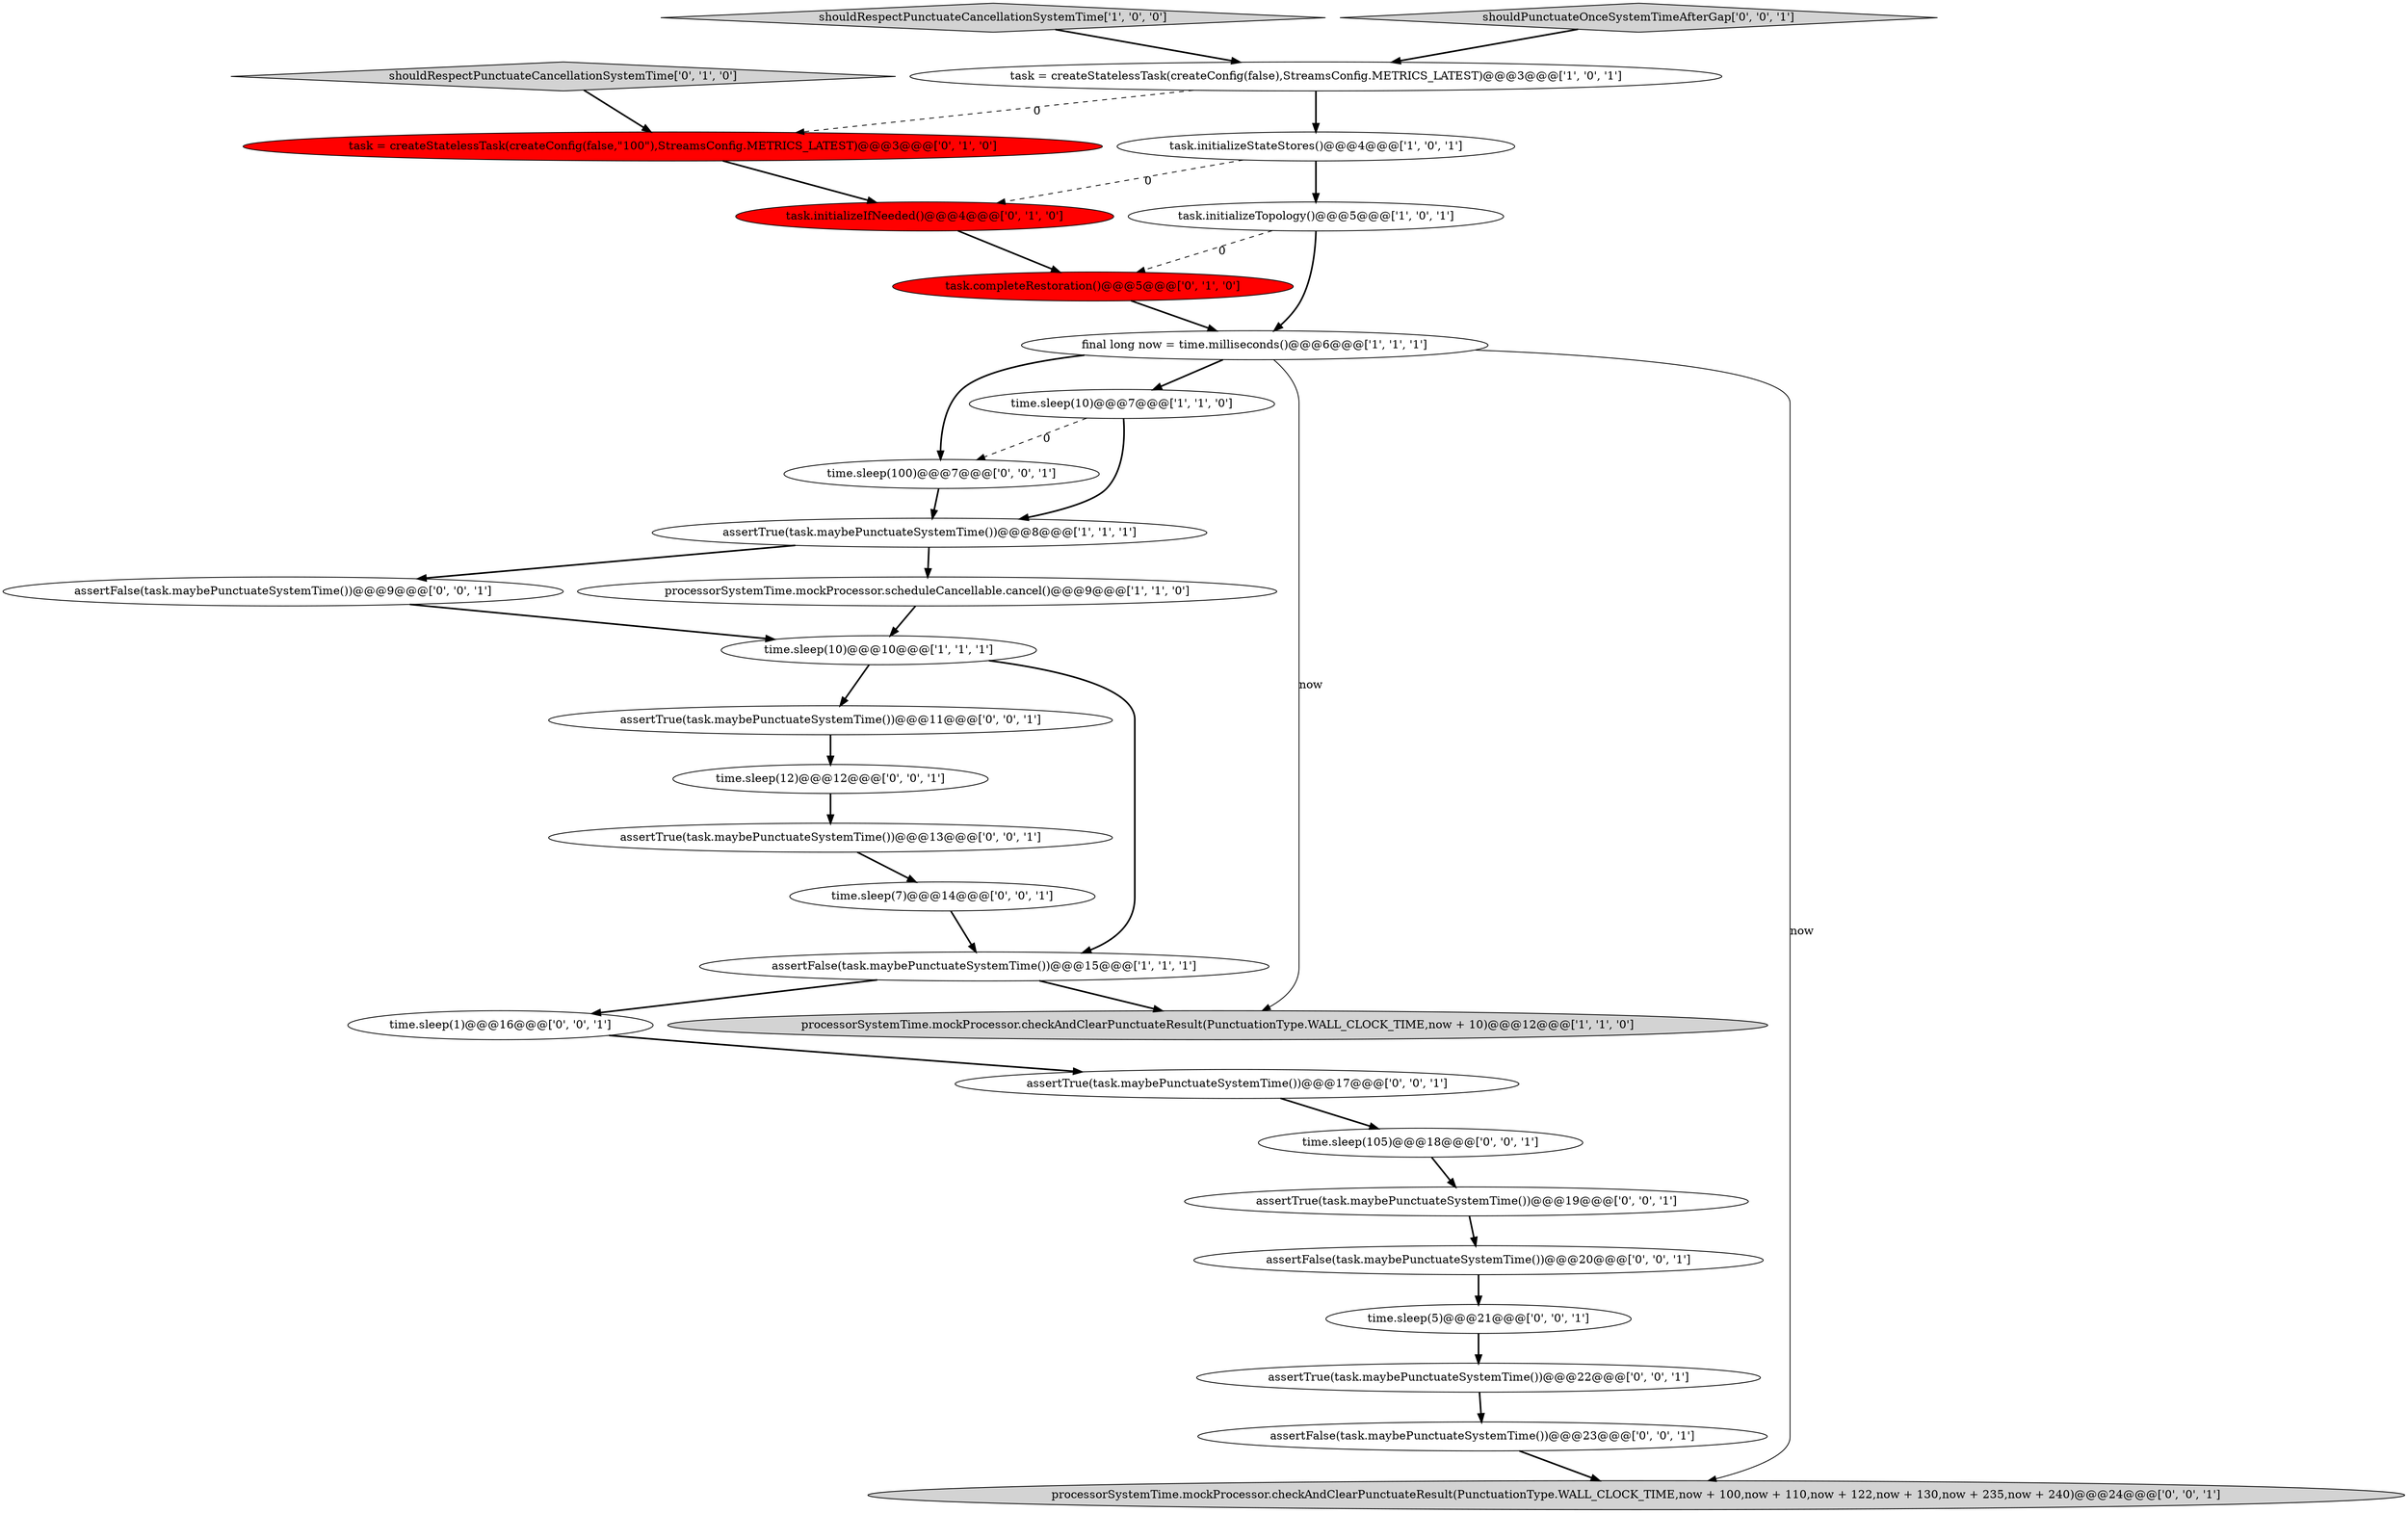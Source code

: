 digraph {
22 [style = filled, label = "assertFalse(task.maybePunctuateSystemTime())@@@20@@@['0', '0', '1']", fillcolor = white, shape = ellipse image = "AAA0AAABBB3BBB"];
24 [style = filled, label = "time.sleep(100)@@@7@@@['0', '0', '1']", fillcolor = white, shape = ellipse image = "AAA0AAABBB3BBB"];
18 [style = filled, label = "time.sleep(105)@@@18@@@['0', '0', '1']", fillcolor = white, shape = ellipse image = "AAA0AAABBB3BBB"];
26 [style = filled, label = "assertTrue(task.maybePunctuateSystemTime())@@@19@@@['0', '0', '1']", fillcolor = white, shape = ellipse image = "AAA0AAABBB3BBB"];
7 [style = filled, label = "shouldRespectPunctuateCancellationSystemTime['1', '0', '0']", fillcolor = lightgray, shape = diamond image = "AAA0AAABBB1BBB"];
0 [style = filled, label = "time.sleep(10)@@@7@@@['1', '1', '0']", fillcolor = white, shape = ellipse image = "AAA0AAABBB1BBB"];
17 [style = filled, label = "assertTrue(task.maybePunctuateSystemTime())@@@17@@@['0', '0', '1']", fillcolor = white, shape = ellipse image = "AAA0AAABBB3BBB"];
5 [style = filled, label = "assertTrue(task.maybePunctuateSystemTime())@@@8@@@['1', '1', '1']", fillcolor = white, shape = ellipse image = "AAA0AAABBB1BBB"];
2 [style = filled, label = "processorSystemTime.mockProcessor.checkAndClearPunctuateResult(PunctuationType.WALL_CLOCK_TIME,now + 10)@@@12@@@['1', '1', '0']", fillcolor = lightgray, shape = ellipse image = "AAA0AAABBB1BBB"];
1 [style = filled, label = "task.initializeStateStores()@@@4@@@['1', '0', '1']", fillcolor = white, shape = ellipse image = "AAA0AAABBB1BBB"];
21 [style = filled, label = "assertFalse(task.maybePunctuateSystemTime())@@@9@@@['0', '0', '1']", fillcolor = white, shape = ellipse image = "AAA0AAABBB3BBB"];
30 [style = filled, label = "assertFalse(task.maybePunctuateSystemTime())@@@23@@@['0', '0', '1']", fillcolor = white, shape = ellipse image = "AAA0AAABBB3BBB"];
28 [style = filled, label = "assertTrue(task.maybePunctuateSystemTime())@@@22@@@['0', '0', '1']", fillcolor = white, shape = ellipse image = "AAA0AAABBB3BBB"];
25 [style = filled, label = "assertTrue(task.maybePunctuateSystemTime())@@@11@@@['0', '0', '1']", fillcolor = white, shape = ellipse image = "AAA0AAABBB3BBB"];
29 [style = filled, label = "shouldPunctuateOnceSystemTimeAfterGap['0', '0', '1']", fillcolor = lightgray, shape = diamond image = "AAA0AAABBB3BBB"];
8 [style = filled, label = "task = createStatelessTask(createConfig(false),StreamsConfig.METRICS_LATEST)@@@3@@@['1', '0', '1']", fillcolor = white, shape = ellipse image = "AAA0AAABBB1BBB"];
20 [style = filled, label = "time.sleep(5)@@@21@@@['0', '0', '1']", fillcolor = white, shape = ellipse image = "AAA0AAABBB3BBB"];
12 [style = filled, label = "task = createStatelessTask(createConfig(false,\"100\"),StreamsConfig.METRICS_LATEST)@@@3@@@['0', '1', '0']", fillcolor = red, shape = ellipse image = "AAA1AAABBB2BBB"];
13 [style = filled, label = "shouldRespectPunctuateCancellationSystemTime['0', '1', '0']", fillcolor = lightgray, shape = diamond image = "AAA0AAABBB2BBB"];
6 [style = filled, label = "time.sleep(10)@@@10@@@['1', '1', '1']", fillcolor = white, shape = ellipse image = "AAA0AAABBB1BBB"];
9 [style = filled, label = "task.initializeTopology()@@@5@@@['1', '0', '1']", fillcolor = white, shape = ellipse image = "AAA0AAABBB1BBB"];
4 [style = filled, label = "assertFalse(task.maybePunctuateSystemTime())@@@15@@@['1', '1', '1']", fillcolor = white, shape = ellipse image = "AAA0AAABBB1BBB"];
23 [style = filled, label = "time.sleep(1)@@@16@@@['0', '0', '1']", fillcolor = white, shape = ellipse image = "AAA0AAABBB3BBB"];
19 [style = filled, label = "processorSystemTime.mockProcessor.checkAndClearPunctuateResult(PunctuationType.WALL_CLOCK_TIME,now + 100,now + 110,now + 122,now + 130,now + 235,now + 240)@@@24@@@['0', '0', '1']", fillcolor = lightgray, shape = ellipse image = "AAA0AAABBB3BBB"];
3 [style = filled, label = "processorSystemTime.mockProcessor.scheduleCancellable.cancel()@@@9@@@['1', '1', '0']", fillcolor = white, shape = ellipse image = "AAA0AAABBB1BBB"];
16 [style = filled, label = "assertTrue(task.maybePunctuateSystemTime())@@@13@@@['0', '0', '1']", fillcolor = white, shape = ellipse image = "AAA0AAABBB3BBB"];
27 [style = filled, label = "time.sleep(7)@@@14@@@['0', '0', '1']", fillcolor = white, shape = ellipse image = "AAA0AAABBB3BBB"];
11 [style = filled, label = "task.completeRestoration()@@@5@@@['0', '1', '0']", fillcolor = red, shape = ellipse image = "AAA1AAABBB2BBB"];
10 [style = filled, label = "final long now = time.milliseconds()@@@6@@@['1', '1', '1']", fillcolor = white, shape = ellipse image = "AAA0AAABBB1BBB"];
14 [style = filled, label = "task.initializeIfNeeded()@@@4@@@['0', '1', '0']", fillcolor = red, shape = ellipse image = "AAA1AAABBB2BBB"];
15 [style = filled, label = "time.sleep(12)@@@12@@@['0', '0', '1']", fillcolor = white, shape = ellipse image = "AAA0AAABBB3BBB"];
5->3 [style = bold, label=""];
29->8 [style = bold, label=""];
16->27 [style = bold, label=""];
28->30 [style = bold, label=""];
21->6 [style = bold, label=""];
1->14 [style = dashed, label="0"];
10->24 [style = bold, label=""];
10->2 [style = solid, label="now"];
18->26 [style = bold, label=""];
20->28 [style = bold, label=""];
3->6 [style = bold, label=""];
8->12 [style = dashed, label="0"];
4->2 [style = bold, label=""];
9->10 [style = bold, label=""];
7->8 [style = bold, label=""];
15->16 [style = bold, label=""];
10->19 [style = solid, label="now"];
1->9 [style = bold, label=""];
24->5 [style = bold, label=""];
26->22 [style = bold, label=""];
8->1 [style = bold, label=""];
5->21 [style = bold, label=""];
6->4 [style = bold, label=""];
27->4 [style = bold, label=""];
30->19 [style = bold, label=""];
13->12 [style = bold, label=""];
22->20 [style = bold, label=""];
11->10 [style = bold, label=""];
17->18 [style = bold, label=""];
10->0 [style = bold, label=""];
12->14 [style = bold, label=""];
25->15 [style = bold, label=""];
0->24 [style = dashed, label="0"];
9->11 [style = dashed, label="0"];
23->17 [style = bold, label=""];
14->11 [style = bold, label=""];
4->23 [style = bold, label=""];
6->25 [style = bold, label=""];
0->5 [style = bold, label=""];
}
